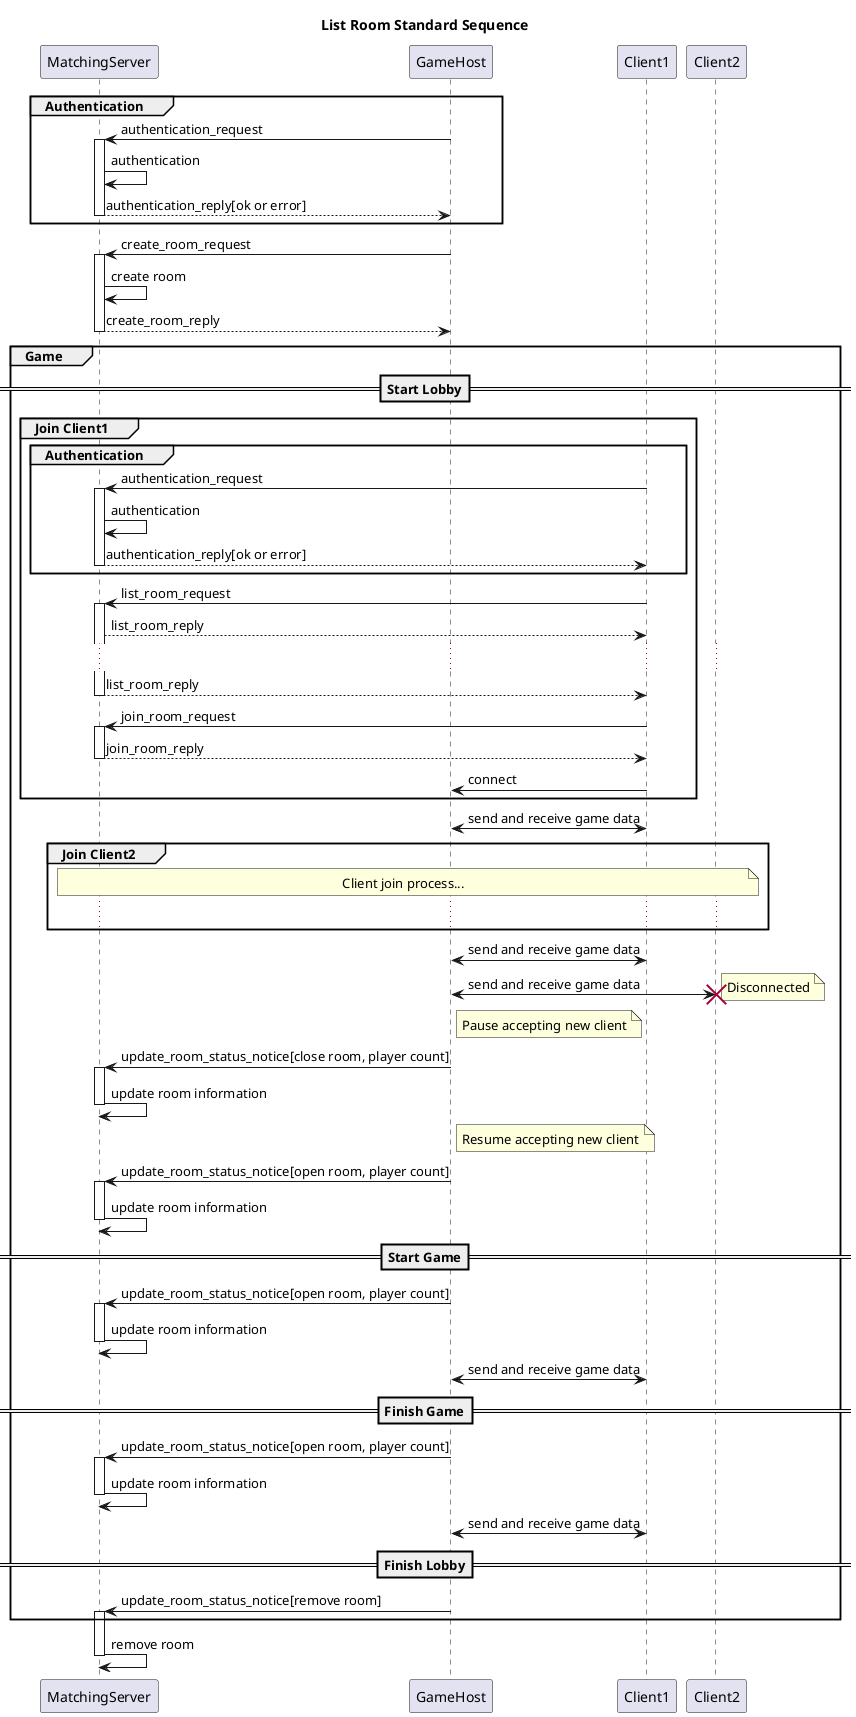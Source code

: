 @startuml

title List Room Standard Sequence

participant MatchingServer
participant GameHost
participant Client1
participant Client2

group Authentication
GameHost -> MatchingServer : authentication_request
activate MatchingServer
MatchingServer -> MatchingServer: authentication
MatchingServer --> GameHost : authentication_reply[ok or error]
deactivate MatchingServer
end

GameHost -> MatchingServer : create_room_request
activate MatchingServer
MatchingServer -> MatchingServer : create room
MatchingServer --> GameHost : create_room_reply
deactivate MatchingServer

group Game

==Start Lobby==

group Join Client1

group Authentication
Client1 -> MatchingServer : authentication_request
activate MatchingServer
MatchingServer -> MatchingServer: authentication
MatchingServer --> Client1 : authentication_reply[ok or error]
deactivate MatchingServer
end

Client1->MatchingServer : list_room_request
activate MatchingServer
MatchingServer --> Client1 : list_room_reply
...
MatchingServer --> Client1 : list_room_reply
deactivate MatchingServer

Client1->MatchingServer : join_room_request
activate MatchingServer
MatchingServer --> Client1 : join_room_reply
deactivate MatchingServer
Client1->GameHost : connect

end

GameHost<->Client1 : send and receive game data

group Join Client2

note over MatchingServer, Client2: Client join process...
...

end

GameHost<->Client1 : send and receive game data

GameHost<->Client2 : send and receive game data
note right: Disconnected
destroy Client2

note right of GameHost: Pause accepting new client
GameHost -> MatchingServer : update_room_status_notice[close room, player count]
activate MatchingServer
MatchingServer -> MatchingServer : update room information
deactivate MatchingServer

note right of GameHost: Resume accepting new client
GameHost -> MatchingServer : update_room_status_notice[open room, player count]
activate MatchingServer
MatchingServer -> MatchingServer : update room information
deactivate MatchingServer

==Start Game==

GameHost -> MatchingServer : update_room_status_notice[open room, player count]
activate MatchingServer
MatchingServer -> MatchingServer : update room information
deactivate MatchingServer

GameHost<->Client1 : send and receive game data

==Finish Game==

GameHost -> MatchingServer : update_room_status_notice[open room, player count]
activate MatchingServer
MatchingServer -> MatchingServer : update room information
deactivate MatchingServer

GameHost<->Client1 : send and receive game data

==Finish Lobby==

GameHost -> MatchingServer : update_room_status_notice[remove room]
activate MatchingServer

end

MatchingServer -> MatchingServer : remove room
deactivate MatchingServer

@enduml
